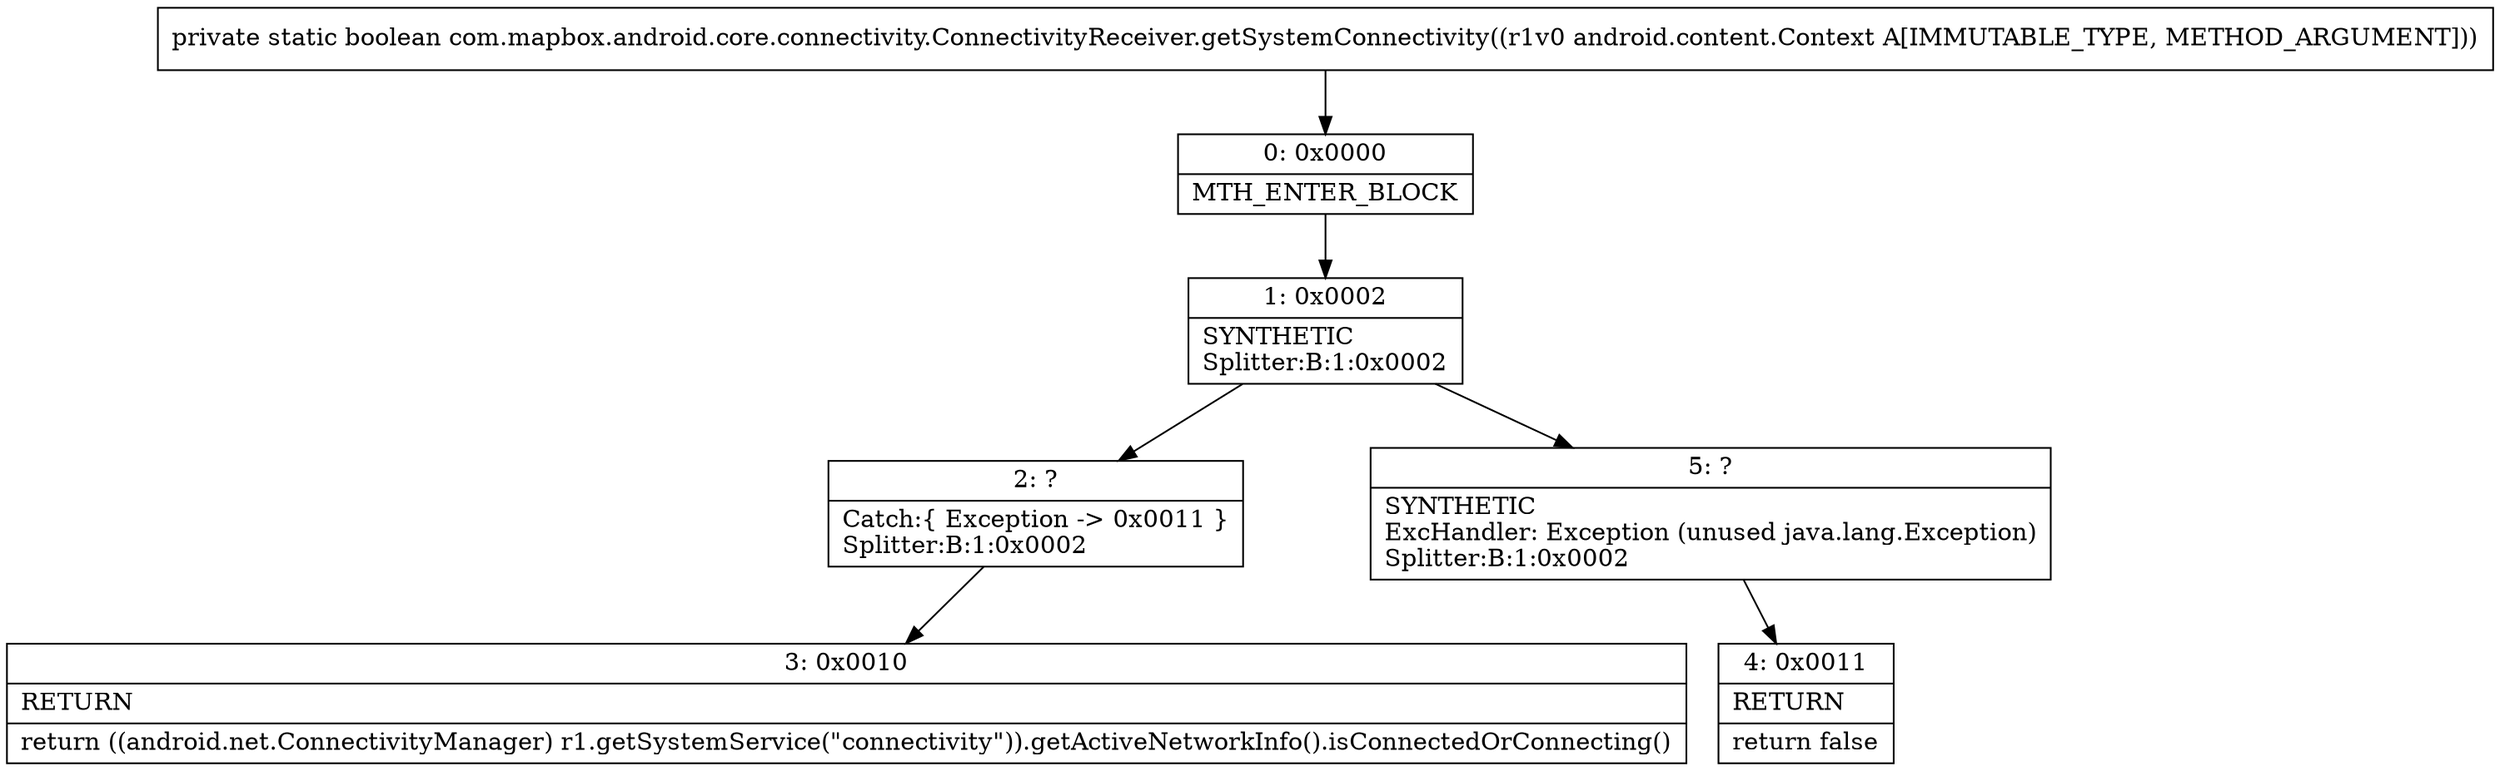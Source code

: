 digraph "CFG forcom.mapbox.android.core.connectivity.ConnectivityReceiver.getSystemConnectivity(Landroid\/content\/Context;)Z" {
Node_0 [shape=record,label="{0\:\ 0x0000|MTH_ENTER_BLOCK\l}"];
Node_1 [shape=record,label="{1\:\ 0x0002|SYNTHETIC\lSplitter:B:1:0x0002\l}"];
Node_2 [shape=record,label="{2\:\ ?|Catch:\{ Exception \-\> 0x0011 \}\lSplitter:B:1:0x0002\l}"];
Node_3 [shape=record,label="{3\:\ 0x0010|RETURN\l|return ((android.net.ConnectivityManager) r1.getSystemService(\"connectivity\")).getActiveNetworkInfo().isConnectedOrConnecting()\l}"];
Node_4 [shape=record,label="{4\:\ 0x0011|RETURN\l|return false\l}"];
Node_5 [shape=record,label="{5\:\ ?|SYNTHETIC\lExcHandler: Exception (unused java.lang.Exception)\lSplitter:B:1:0x0002\l}"];
MethodNode[shape=record,label="{private static boolean com.mapbox.android.core.connectivity.ConnectivityReceiver.getSystemConnectivity((r1v0 android.content.Context A[IMMUTABLE_TYPE, METHOD_ARGUMENT])) }"];
MethodNode -> Node_0;
Node_0 -> Node_1;
Node_1 -> Node_2;
Node_1 -> Node_5;
Node_2 -> Node_3;
Node_5 -> Node_4;
}

